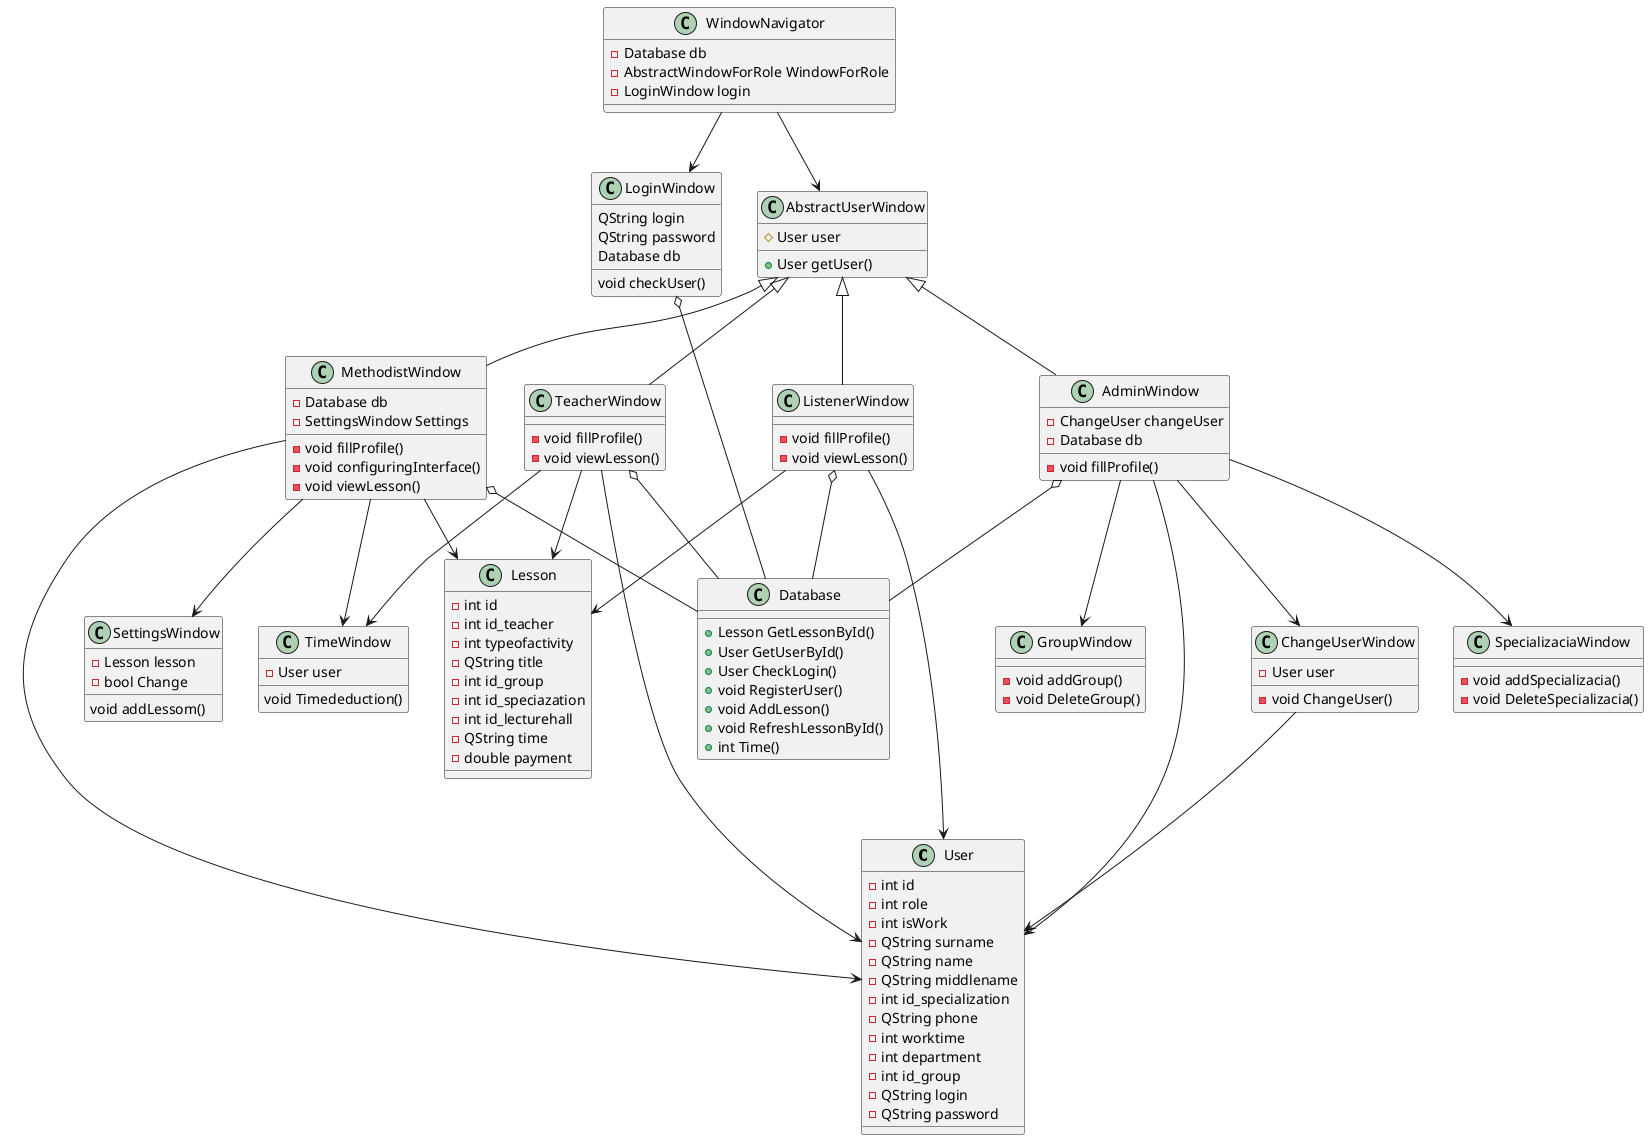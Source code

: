 @startuml Classes.wsd

class User{
    -int id
    -int role
    -int isWork
    -QString surname
    -QString name
    -QString middlename
    -int id_specialization
    -QString phone
    -int worktime
    -int department
    -int id_group
    -QString login
    -QString password
}

class Lesson{
    -int id
    -int id_teacher
    -int typeofactivity
    -QString title
    -int id_group
    -int id_speciazation
    -int id_lecturehall
    -QString time
    -double payment
}

class  LoginWindow{
   QString login
   QString password
   Database db
   void checkUser()
}


class ChangeUserWindow{
   -User user
   -void ChangeUser()
}

class SettingsWindow{
    -Lesson lesson
    -bool Change
    void addLessom()
}

class TimeWindow{
    void Timededuction()
    -User user
}

class AbstractUserWindow{
    +User getUser()
    #User user
}

class WindowNavigator{
    -Database db
    -AbstractWindowForRole WindowForRole
    -LoginWindow login
}

class Database {
    +Lesson GetLessonById()
    +User GetUserById()
    +User CheckLogin()
    +void RegisterUser()
    +void AddLesson()
    +void RefreshLessonById()
    +int Time()
}

class AdminWindow{
    -ChangeUser changeUser
    -Database db
    -void fillProfile()
}

class SpecializaciaWindow{
    -void addSpecializacia()
    -void DeleteSpecializacia()
}

class GroupWindow{
    -void addGroup()
    -void DeleteGroup()
}

class MethodistWindow{
    -void fillProfile()
    -void configuringInterface()
    -Database db
    -SettingsWindow Settings
    -void viewLesson()

}

class TeacherWindow{
    -void fillProfile()
    -void viewLesson()
}

Class ListenerWindow{
    -void fillProfile()
        -void viewLesson()

}

AbstractUserWindow <|-- AdminWindow
AbstractUserWindow <|-- MethodistWindow
AbstractUserWindow <|-- TeacherWindow
AbstractUserWindow <|-- ListenerWindow
MethodistWindow o-- Database
AdminWindow o-- Database
TeacherWindow o-- Database
ListenerWindow o-- Database
WindowNavigator --> AbstractUserWindow
WindowNavigator --> LoginWindow
AdminWindow --> ChangeUserWindow
AdminWindow --> GroupWindow
AdminWindow --> SpecializaciaWindow
MethodistWindow --> SettingsWindow
MethodistWindow --> TimeWindow
TeacherWindow --> TimeWindow
MethodistWindow --> Lesson
TeacherWindow --> Lesson
ListenerWindow --> Lesson
AdminWindow --> User
MethodistWindow --> User
TeacherWindow --> User
ListenerWindow --> User
ChangeUserWindow --> User
LoginWindow o-- Database

@enduml